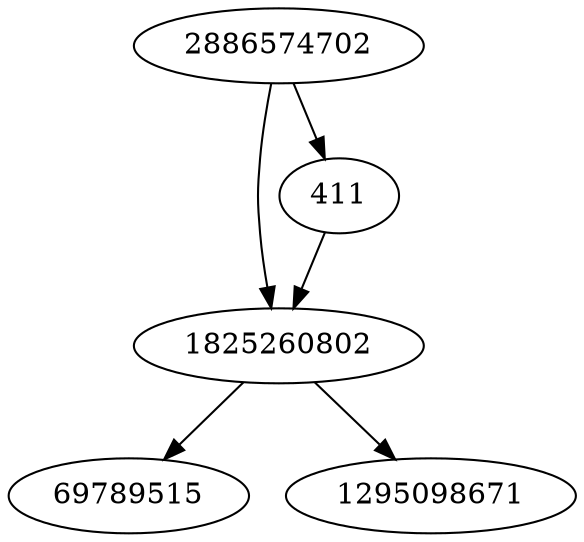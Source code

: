 strict digraph  {
1825260802;
69789515;
2886574702;
1295098671;
411;
1825260802 -> 69789515;
1825260802 -> 1295098671;
2886574702 -> 1825260802;
2886574702 -> 411;
411 -> 1825260802;
}
